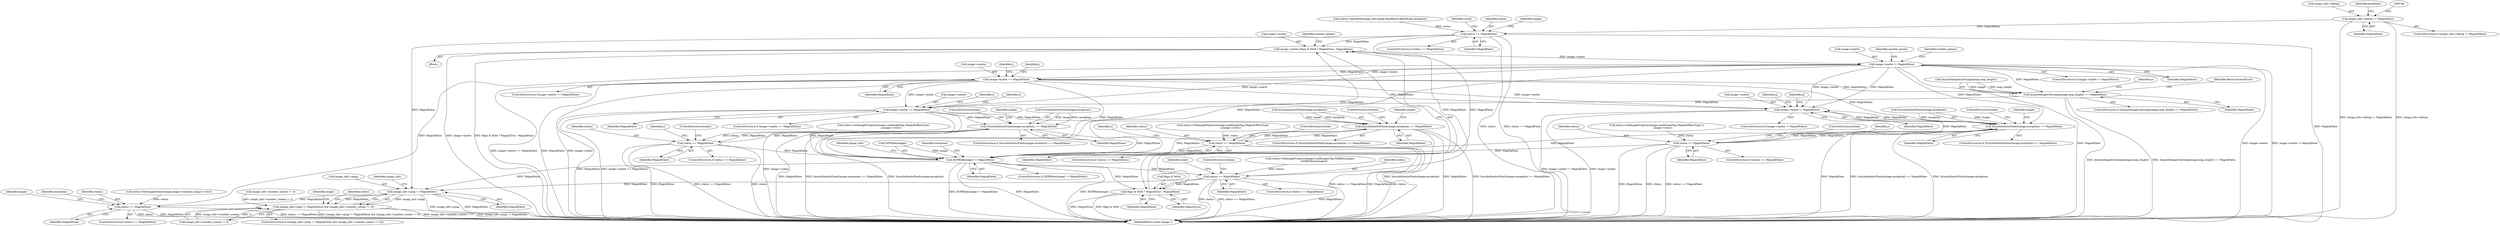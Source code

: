 digraph "0_ImageMagick_f6e9d0d9955e85bdd7540b251cd50d598dacc5e6_53@pointer" {
"1000162" [label="(Call,image_info->debug != MagickFalse)"];
"1000200" [label="(Call,status == MagickFalse)"];
"1000262" [label="(Call,image->matte=flags & 0x04 ? MagickTrue : MagickFalse)"];
"1000580" [label="(Call,image->matte != MagickFalse)"];
"1000668" [label="(Call,image->matte == MagickFalse)"];
"1001173" [label="(Call,image->matte != MagickFalse)"];
"1001187" [label="(Call,SyncAuthenticPixels(image,exception) == MagickFalse)"];
"1001214" [label="(Call,status == MagickFalse)"];
"1001611" [label="(Call,EOFBlob(image) != MagickFalse)"];
"1000266" [label="(Call,flags & 0x04 ? MagickTrue : MagickFalse)"];
"1000530" [label="(Call,image_info->ping != MagickFalse)"];
"1000529" [label="(Call,(image_info->ping != MagickFalse) && (image_info->number_scenes != 0))"];
"1000566" [label="(Call,status == MagickFalse)"];
"1001702" [label="(Call,status == MagickFalse)"];
"1001228" [label="(Call,AcquireImageColormap(image,map_length) == MagickFalse)"];
"1001357" [label="(Call,image->matte == MagickFalse)"];
"1001420" [label="(Call,SyncAuthenticPixels(image,exception) == MagickFalse)"];
"1001447" [label="(Call,status == MagickFalse)"];
"1001545" [label="(Call,SyncAuthenticPixels(image,exception) == MagickFalse)"];
"1001572" [label="(Call,status == MagickFalse)"];
"1000668" [label="(Call,image->matte == MagickFalse)"];
"1001545" [label="(Call,SyncAuthenticPixels(image,exception) == MagickFalse)"];
"1001357" [label="(Call,image->matte == MagickFalse)"];
"1000566" [label="(Call,status == MagickFalse)"];
"1001612" [label="(Call,EOFBlob(image))"];
"1001625" [label="(Call,image_info->number_scenes != 0)"];
"1001187" [label="(Call,SyncAuthenticPixels(image,exception) == MagickFalse)"];
"1000235" [label="(Block,)"];
"1000267" [label="(Call,flags & 0x04)"];
"1000672" [label="(Identifier,MagickFalse)"];
"1000266" [label="(Call,flags & 0x04 ? MagickTrue : MagickFalse)"];
"1001703" [label="(Identifier,status)"];
"1001614" [label="(Identifier,MagickFalse)"];
"1000192" [label="(Call,status=OpenBlob(image_info,image,ReadBinaryBlobMode,exception))"];
"1000571" [label="(Identifier,exception)"];
"1001188" [label="(Call,SyncAuthenticPixels(image,exception))"];
"1001191" [label="(Identifier,MagickFalse)"];
"1001177" [label="(Identifier,MagickFalse)"];
"1001546" [label="(Call,SyncAuthenticPixels(image,exception))"];
"1001435" [label="(Call,status=SetImageProgress(image,LoadImageTag,(MagickOffsetType)\n                    y,image->rows))"];
"1001361" [label="(Identifier,MagickFalse)"];
"1001192" [label="(ControlStructure,break;)"];
"1001214" [label="(Call,status == MagickFalse)"];
"1000567" [label="(Identifier,status)"];
"1001459" [label="(Identifier,y)"];
"1001617" [label="(Identifier,exception)"];
"1000586" [label="(Identifier,number_planes)"];
"1001227" [label="(ControlStructure,if (AcquireImageColormap(image,map_length) == MagickFalse))"];
"1001708" [label="(Identifier,count)"];
"1000543" [label="(Identifier,image)"];
"1000166" [label="(Identifier,MagickFalse)"];
"1001704" [label="(Identifier,MagickFalse)"];
"1000213" [label="(Identifier,count)"];
"1001705" [label="(ControlStructure,break;)"];
"1000579" [label="(ControlStructure,if (image->matte != MagickFalse))"];
"1000581" [label="(Call,image->matte)"];
"1001216" [label="(Identifier,MagickFalse)"];
"1000555" [label="(Call,status=SetImageExtent(image,image->columns,image->rows))"];
"1000162" [label="(Call,image_info->debug != MagickFalse)"];
"1000669" [label="(Call,image->matte)"];
"1000163" [label="(Call,image_info->debug)"];
"1001356" [label="(ControlStructure,if (image->matte == MagickFalse))"];
"1001574" [label="(Identifier,MagickFalse)"];
"1001234" [label="(Identifier,ResourceLimitError)"];
"1001450" [label="(ControlStructure,break;)"];
"1001627" [label="(Identifier,image_info)"];
"1001469" [label="(Identifier,y)"];
"1001550" [label="(ControlStructure,break;)"];
"1001571" [label="(ControlStructure,if (status == MagickFalse))"];
"1000199" [label="(ControlStructure,if (status == MagickFalse))"];
"1000582" [label="(Identifier,image)"];
"1000263" [label="(Call,image->matte)"];
"1001228" [label="(Call,AcquireImageColormap(image,map_length) == MagickFalse)"];
"1001217" [label="(ControlStructure,break;)"];
"1001179" [label="(Identifier,q)"];
"1000695" [label="(Identifier,j)"];
"1001419" [label="(ControlStructure,if (SyncAuthenticPixels(image,exception) == MagickFalse))"];
"1000584" [label="(Identifier,MagickFalse)"];
"1000262" [label="(Call,image->matte=flags & 0x04 ? MagickTrue : MagickFalse)"];
"1001449" [label="(Identifier,MagickFalse)"];
"1001447" [label="(Call,status == MagickFalse)"];
"1001544" [label="(ControlStructure,if (SyncAuthenticPixels(image,exception) == MagickFalse))"];
"1000565" [label="(ControlStructure,if (status == MagickFalse))"];
"1001174" [label="(Call,image->matte)"];
"1001572" [label="(Call,status == MagickFalse)"];
"1000588" [label="(Identifier,number_pixels)"];
"1000537" [label="(Identifier,image_info)"];
"1001173" [label="(Call,image->matte != MagickFalse)"];
"1001446" [label="(ControlStructure,if (status == MagickFalse))"];
"1000270" [label="(Identifier,MagickTrue)"];
"1001375" [label="(Identifier,y)"];
"1001575" [label="(ControlStructure,break;)"];
"1001120" [label="(Identifier,y)"];
"1001560" [label="(Call,status=SetImageProgress(image,LoadImageTag,(MagickOffsetType)\n                    y,image->rows))"];
"1001420" [label="(Call,SyncAuthenticPixels(image,exception) == MagickFalse)"];
"1001172" [label="(ControlStructure,if (image->matte != MagickFalse))"];
"1001229" [label="(Call,AcquireImageColormap(image,map_length))"];
"1001237" [label="(Identifier,p)"];
"1001573" [label="(Identifier,status)"];
"1000530" [label="(Call,image_info->ping != MagickFalse)"];
"1000202" [label="(Identifier,MagickFalse)"];
"1000580" [label="(Call,image->matte != MagickFalse)"];
"1001358" [label="(Call,image->matte)"];
"1001701" [label="(ControlStructure,if (status == MagickFalse))"];
"1001186" [label="(ControlStructure,if (SyncAuthenticPixels(image,exception) == MagickFalse))"];
"1001424" [label="(Identifier,MagickFalse)"];
"1001185" [label="(Identifier,q)"];
"1001549" [label="(Identifier,MagickFalse)"];
"1000529" [label="(Call,(image_info->ping != MagickFalse) && (image_info->number_scenes != 0))"];
"1001196" [label="(Identifier,image)"];
"1000556" [label="(Identifier,status)"];
"1000531" [label="(Call,image_info->ping)"];
"1001429" [label="(Identifier,image)"];
"1000534" [label="(Identifier,MagickFalse)"];
"1000200" [label="(Call,status == MagickFalse)"];
"1000667" [label="(ControlStructure,if (image->matte == MagickFalse))"];
"1001365" [label="(Identifier,y)"];
"1000528" [label="(ControlStructure,if ((image_info->ping != MagickFalse) && (image_info->number_scenes != 0)))"];
"1000273" [label="(Identifier,number_planes)"];
"1000161" [label="(ControlStructure,if (image_info->debug != MagickFalse))"];
"1001448" [label="(Identifier,status)"];
"1001554" [label="(Identifier,image)"];
"1000675" [label="(Identifier,j)"];
"1001421" [label="(Call,SyncAuthenticPixels(image,exception))"];
"1001702" [label="(Call,status == MagickFalse)"];
"1001232" [label="(Identifier,MagickFalse)"];
"1001611" [label="(Call,EOFBlob(image) != MagickFalse)"];
"1001723" [label="(MethodReturn,static Image *)"];
"1000271" [label="(Identifier,MagickFalse)"];
"1000178" [label="(Identifier,exception)"];
"1000201" [label="(Identifier,status)"];
"1001213" [label="(ControlStructure,if (status == MagickFalse))"];
"1001610" [label="(ControlStructure,if (EOFBlob(image) != MagickFalse))"];
"1000535" [label="(Call,image_info->number_scenes != 0)"];
"1001215" [label="(Identifier,status)"];
"1001425" [label="(ControlStructure,break;)"];
"1001692" [label="(Call,status=SetImageProgress(image,LoadImagesTag,TellBlob(image),\n          GetBlobSize(image)))"];
"1001202" [label="(Call,status=SetImageProgress(image,LoadImageTag,(MagickOffsetType) y,\n                image->rows))"];
"1000568" [label="(Identifier,MagickFalse)"];
"1000205" [label="(Identifier,image)"];
"1000162" -> "1000161"  [label="AST: "];
"1000162" -> "1000166"  [label="CFG: "];
"1000163" -> "1000162"  [label="AST: "];
"1000166" -> "1000162"  [label="AST: "];
"1000168" -> "1000162"  [label="CFG: "];
"1000178" -> "1000162"  [label="CFG: "];
"1000162" -> "1001723"  [label="DDG: image_info->debug != MagickFalse"];
"1000162" -> "1001723"  [label="DDG: image_info->debug"];
"1000162" -> "1000200"  [label="DDG: MagickFalse"];
"1000200" -> "1000199"  [label="AST: "];
"1000200" -> "1000202"  [label="CFG: "];
"1000201" -> "1000200"  [label="AST: "];
"1000202" -> "1000200"  [label="AST: "];
"1000205" -> "1000200"  [label="CFG: "];
"1000213" -> "1000200"  [label="CFG: "];
"1000200" -> "1001723"  [label="DDG: status"];
"1000200" -> "1001723"  [label="DDG: status == MagickFalse"];
"1000200" -> "1001723"  [label="DDG: MagickFalse"];
"1000192" -> "1000200"  [label="DDG: status"];
"1000200" -> "1000262"  [label="DDG: MagickFalse"];
"1000200" -> "1000266"  [label="DDG: MagickFalse"];
"1000200" -> "1000530"  [label="DDG: MagickFalse"];
"1000262" -> "1000235"  [label="AST: "];
"1000262" -> "1000266"  [label="CFG: "];
"1000263" -> "1000262"  [label="AST: "];
"1000266" -> "1000262"  [label="AST: "];
"1000273" -> "1000262"  [label="CFG: "];
"1000262" -> "1001723"  [label="DDG: image->matte"];
"1000262" -> "1001723"  [label="DDG: flags & 0x04 ? MagickTrue : MagickFalse"];
"1001611" -> "1000262"  [label="DDG: MagickFalse"];
"1001702" -> "1000262"  [label="DDG: MagickFalse"];
"1000262" -> "1000580"  [label="DDG: image->matte"];
"1000580" -> "1000579"  [label="AST: "];
"1000580" -> "1000584"  [label="CFG: "];
"1000581" -> "1000580"  [label="AST: "];
"1000584" -> "1000580"  [label="AST: "];
"1000586" -> "1000580"  [label="CFG: "];
"1000588" -> "1000580"  [label="CFG: "];
"1000580" -> "1001723"  [label="DDG: image->matte != MagickFalse"];
"1000580" -> "1001723"  [label="DDG: MagickFalse"];
"1000580" -> "1001723"  [label="DDG: image->matte"];
"1000566" -> "1000580"  [label="DDG: MagickFalse"];
"1000580" -> "1000668"  [label="DDG: image->matte"];
"1000580" -> "1000668"  [label="DDG: MagickFalse"];
"1000580" -> "1001173"  [label="DDG: image->matte"];
"1000580" -> "1001173"  [label="DDG: MagickFalse"];
"1000580" -> "1001187"  [label="DDG: MagickFalse"];
"1000580" -> "1001228"  [label="DDG: MagickFalse"];
"1000580" -> "1001357"  [label="DDG: image->matte"];
"1000580" -> "1001611"  [label="DDG: MagickFalse"];
"1000668" -> "1000667"  [label="AST: "];
"1000668" -> "1000672"  [label="CFG: "];
"1000669" -> "1000668"  [label="AST: "];
"1000672" -> "1000668"  [label="AST: "];
"1000675" -> "1000668"  [label="CFG: "];
"1000695" -> "1000668"  [label="CFG: "];
"1000668" -> "1001723"  [label="DDG: image->matte == MagickFalse"];
"1000668" -> "1001723"  [label="DDG: MagickFalse"];
"1000668" -> "1001723"  [label="DDG: image->matte"];
"1000668" -> "1001173"  [label="DDG: image->matte"];
"1000668" -> "1001173"  [label="DDG: MagickFalse"];
"1000668" -> "1001187"  [label="DDG: MagickFalse"];
"1000668" -> "1001228"  [label="DDG: MagickFalse"];
"1000668" -> "1001357"  [label="DDG: image->matte"];
"1000668" -> "1001611"  [label="DDG: MagickFalse"];
"1001173" -> "1001172"  [label="AST: "];
"1001173" -> "1001177"  [label="CFG: "];
"1001174" -> "1001173"  [label="AST: "];
"1001177" -> "1001173"  [label="AST: "];
"1001179" -> "1001173"  [label="CFG: "];
"1001185" -> "1001173"  [label="CFG: "];
"1001173" -> "1001723"  [label="DDG: image->matte != MagickFalse"];
"1001173" -> "1001723"  [label="DDG: image->matte"];
"1001214" -> "1001173"  [label="DDG: MagickFalse"];
"1001187" -> "1001173"  [label="DDG: MagickFalse"];
"1001173" -> "1001187"  [label="DDG: MagickFalse"];
"1001187" -> "1001186"  [label="AST: "];
"1001187" -> "1001191"  [label="CFG: "];
"1001188" -> "1001187"  [label="AST: "];
"1001191" -> "1001187"  [label="AST: "];
"1001192" -> "1001187"  [label="CFG: "];
"1001196" -> "1001187"  [label="CFG: "];
"1001187" -> "1001723"  [label="DDG: SyncAuthenticPixels(image,exception)"];
"1001187" -> "1001723"  [label="DDG: MagickFalse"];
"1001187" -> "1001723"  [label="DDG: SyncAuthenticPixels(image,exception) == MagickFalse"];
"1001188" -> "1001187"  [label="DDG: image"];
"1001188" -> "1001187"  [label="DDG: exception"];
"1001214" -> "1001187"  [label="DDG: MagickFalse"];
"1001187" -> "1001214"  [label="DDG: MagickFalse"];
"1001187" -> "1001611"  [label="DDG: MagickFalse"];
"1001214" -> "1001213"  [label="AST: "];
"1001214" -> "1001216"  [label="CFG: "];
"1001215" -> "1001214"  [label="AST: "];
"1001216" -> "1001214"  [label="AST: "];
"1001217" -> "1001214"  [label="CFG: "];
"1001120" -> "1001214"  [label="CFG: "];
"1001214" -> "1001723"  [label="DDG: status"];
"1001214" -> "1001723"  [label="DDG: status == MagickFalse"];
"1001214" -> "1001723"  [label="DDG: MagickFalse"];
"1001202" -> "1001214"  [label="DDG: status"];
"1001214" -> "1001611"  [label="DDG: MagickFalse"];
"1001611" -> "1001610"  [label="AST: "];
"1001611" -> "1001614"  [label="CFG: "];
"1001612" -> "1001611"  [label="AST: "];
"1001614" -> "1001611"  [label="AST: "];
"1001617" -> "1001611"  [label="CFG: "];
"1001627" -> "1001611"  [label="CFG: "];
"1001611" -> "1001723"  [label="DDG: EOFBlob(image)"];
"1001611" -> "1001723"  [label="DDG: EOFBlob(image) != MagickFalse"];
"1001611" -> "1001723"  [label="DDG: MagickFalse"];
"1001611" -> "1000266"  [label="DDG: MagickFalse"];
"1001611" -> "1000530"  [label="DDG: MagickFalse"];
"1001612" -> "1001611"  [label="DDG: image"];
"1001447" -> "1001611"  [label="DDG: MagickFalse"];
"1001572" -> "1001611"  [label="DDG: MagickFalse"];
"1001357" -> "1001611"  [label="DDG: MagickFalse"];
"1001420" -> "1001611"  [label="DDG: MagickFalse"];
"1001545" -> "1001611"  [label="DDG: MagickFalse"];
"1001611" -> "1001702"  [label="DDG: MagickFalse"];
"1000266" -> "1000270"  [label="CFG: "];
"1000266" -> "1000271"  [label="CFG: "];
"1000267" -> "1000266"  [label="AST: "];
"1000270" -> "1000266"  [label="AST: "];
"1000271" -> "1000266"  [label="AST: "];
"1000266" -> "1001723"  [label="DDG: flags & 0x04"];
"1000266" -> "1001723"  [label="DDG: MagickTrue"];
"1001702" -> "1000266"  [label="DDG: MagickFalse"];
"1000530" -> "1000529"  [label="AST: "];
"1000530" -> "1000534"  [label="CFG: "];
"1000531" -> "1000530"  [label="AST: "];
"1000534" -> "1000530"  [label="AST: "];
"1000537" -> "1000530"  [label="CFG: "];
"1000529" -> "1000530"  [label="CFG: "];
"1000530" -> "1001723"  [label="DDG: image_info->ping"];
"1000530" -> "1001723"  [label="DDG: MagickFalse"];
"1000530" -> "1000529"  [label="DDG: image_info->ping"];
"1000530" -> "1000529"  [label="DDG: MagickFalse"];
"1001702" -> "1000530"  [label="DDG: MagickFalse"];
"1000530" -> "1000566"  [label="DDG: MagickFalse"];
"1000529" -> "1000528"  [label="AST: "];
"1000529" -> "1000535"  [label="CFG: "];
"1000535" -> "1000529"  [label="AST: "];
"1000543" -> "1000529"  [label="CFG: "];
"1000556" -> "1000529"  [label="CFG: "];
"1000529" -> "1001723"  [label="DDG: image_info->ping != MagickFalse"];
"1000529" -> "1001723"  [label="DDG: (image_info->ping != MagickFalse) && (image_info->number_scenes != 0)"];
"1000529" -> "1001723"  [label="DDG: image_info->number_scenes != 0"];
"1001625" -> "1000529"  [label="DDG: image_info->number_scenes != 0"];
"1000535" -> "1000529"  [label="DDG: image_info->number_scenes"];
"1000535" -> "1000529"  [label="DDG: 0"];
"1000566" -> "1000565"  [label="AST: "];
"1000566" -> "1000568"  [label="CFG: "];
"1000567" -> "1000566"  [label="AST: "];
"1000568" -> "1000566"  [label="AST: "];
"1000571" -> "1000566"  [label="CFG: "];
"1000582" -> "1000566"  [label="CFG: "];
"1000566" -> "1001723"  [label="DDG: MagickFalse"];
"1000566" -> "1001723"  [label="DDG: status == MagickFalse"];
"1000566" -> "1001723"  [label="DDG: status"];
"1000555" -> "1000566"  [label="DDG: status"];
"1001702" -> "1001701"  [label="AST: "];
"1001702" -> "1001704"  [label="CFG: "];
"1001703" -> "1001702"  [label="AST: "];
"1001704" -> "1001702"  [label="AST: "];
"1001708" -> "1001702"  [label="CFG: "];
"1001705" -> "1001702"  [label="CFG: "];
"1001702" -> "1001723"  [label="DDG: status == MagickFalse"];
"1001702" -> "1001723"  [label="DDG: MagickFalse"];
"1001702" -> "1001723"  [label="DDG: status"];
"1001692" -> "1001702"  [label="DDG: status"];
"1001228" -> "1001227"  [label="AST: "];
"1001228" -> "1001232"  [label="CFG: "];
"1001229" -> "1001228"  [label="AST: "];
"1001232" -> "1001228"  [label="AST: "];
"1001234" -> "1001228"  [label="CFG: "];
"1001237" -> "1001228"  [label="CFG: "];
"1001228" -> "1001723"  [label="DDG: AcquireImageColormap(image,map_length)"];
"1001228" -> "1001723"  [label="DDG: AcquireImageColormap(image,map_length) == MagickFalse"];
"1001229" -> "1001228"  [label="DDG: image"];
"1001229" -> "1001228"  [label="DDG: map_length"];
"1001228" -> "1001357"  [label="DDG: MagickFalse"];
"1001357" -> "1001356"  [label="AST: "];
"1001357" -> "1001361"  [label="CFG: "];
"1001358" -> "1001357"  [label="AST: "];
"1001361" -> "1001357"  [label="AST: "];
"1001365" -> "1001357"  [label="CFG: "];
"1001459" -> "1001357"  [label="CFG: "];
"1001357" -> "1001723"  [label="DDG: image->matte == MagickFalse"];
"1001357" -> "1001723"  [label="DDG: image->matte"];
"1001357" -> "1001723"  [label="DDG: MagickFalse"];
"1001357" -> "1001420"  [label="DDG: MagickFalse"];
"1001357" -> "1001545"  [label="DDG: MagickFalse"];
"1001420" -> "1001419"  [label="AST: "];
"1001420" -> "1001424"  [label="CFG: "];
"1001421" -> "1001420"  [label="AST: "];
"1001424" -> "1001420"  [label="AST: "];
"1001425" -> "1001420"  [label="CFG: "];
"1001429" -> "1001420"  [label="CFG: "];
"1001420" -> "1001723"  [label="DDG: SyncAuthenticPixels(image,exception)"];
"1001420" -> "1001723"  [label="DDG: MagickFalse"];
"1001420" -> "1001723"  [label="DDG: SyncAuthenticPixels(image,exception) == MagickFalse"];
"1001421" -> "1001420"  [label="DDG: image"];
"1001421" -> "1001420"  [label="DDG: exception"];
"1001447" -> "1001420"  [label="DDG: MagickFalse"];
"1001420" -> "1001447"  [label="DDG: MagickFalse"];
"1001447" -> "1001446"  [label="AST: "];
"1001447" -> "1001449"  [label="CFG: "];
"1001448" -> "1001447"  [label="AST: "];
"1001449" -> "1001447"  [label="AST: "];
"1001450" -> "1001447"  [label="CFG: "];
"1001375" -> "1001447"  [label="CFG: "];
"1001447" -> "1001723"  [label="DDG: MagickFalse"];
"1001447" -> "1001723"  [label="DDG: status"];
"1001447" -> "1001723"  [label="DDG: status == MagickFalse"];
"1001435" -> "1001447"  [label="DDG: status"];
"1001545" -> "1001544"  [label="AST: "];
"1001545" -> "1001549"  [label="CFG: "];
"1001546" -> "1001545"  [label="AST: "];
"1001549" -> "1001545"  [label="AST: "];
"1001550" -> "1001545"  [label="CFG: "];
"1001554" -> "1001545"  [label="CFG: "];
"1001545" -> "1001723"  [label="DDG: SyncAuthenticPixels(image,exception) == MagickFalse"];
"1001545" -> "1001723"  [label="DDG: MagickFalse"];
"1001545" -> "1001723"  [label="DDG: SyncAuthenticPixels(image,exception)"];
"1001546" -> "1001545"  [label="DDG: image"];
"1001546" -> "1001545"  [label="DDG: exception"];
"1001572" -> "1001545"  [label="DDG: MagickFalse"];
"1001545" -> "1001572"  [label="DDG: MagickFalse"];
"1001572" -> "1001571"  [label="AST: "];
"1001572" -> "1001574"  [label="CFG: "];
"1001573" -> "1001572"  [label="AST: "];
"1001574" -> "1001572"  [label="AST: "];
"1001575" -> "1001572"  [label="CFG: "];
"1001469" -> "1001572"  [label="CFG: "];
"1001572" -> "1001723"  [label="DDG: status"];
"1001572" -> "1001723"  [label="DDG: MagickFalse"];
"1001572" -> "1001723"  [label="DDG: status == MagickFalse"];
"1001560" -> "1001572"  [label="DDG: status"];
}
